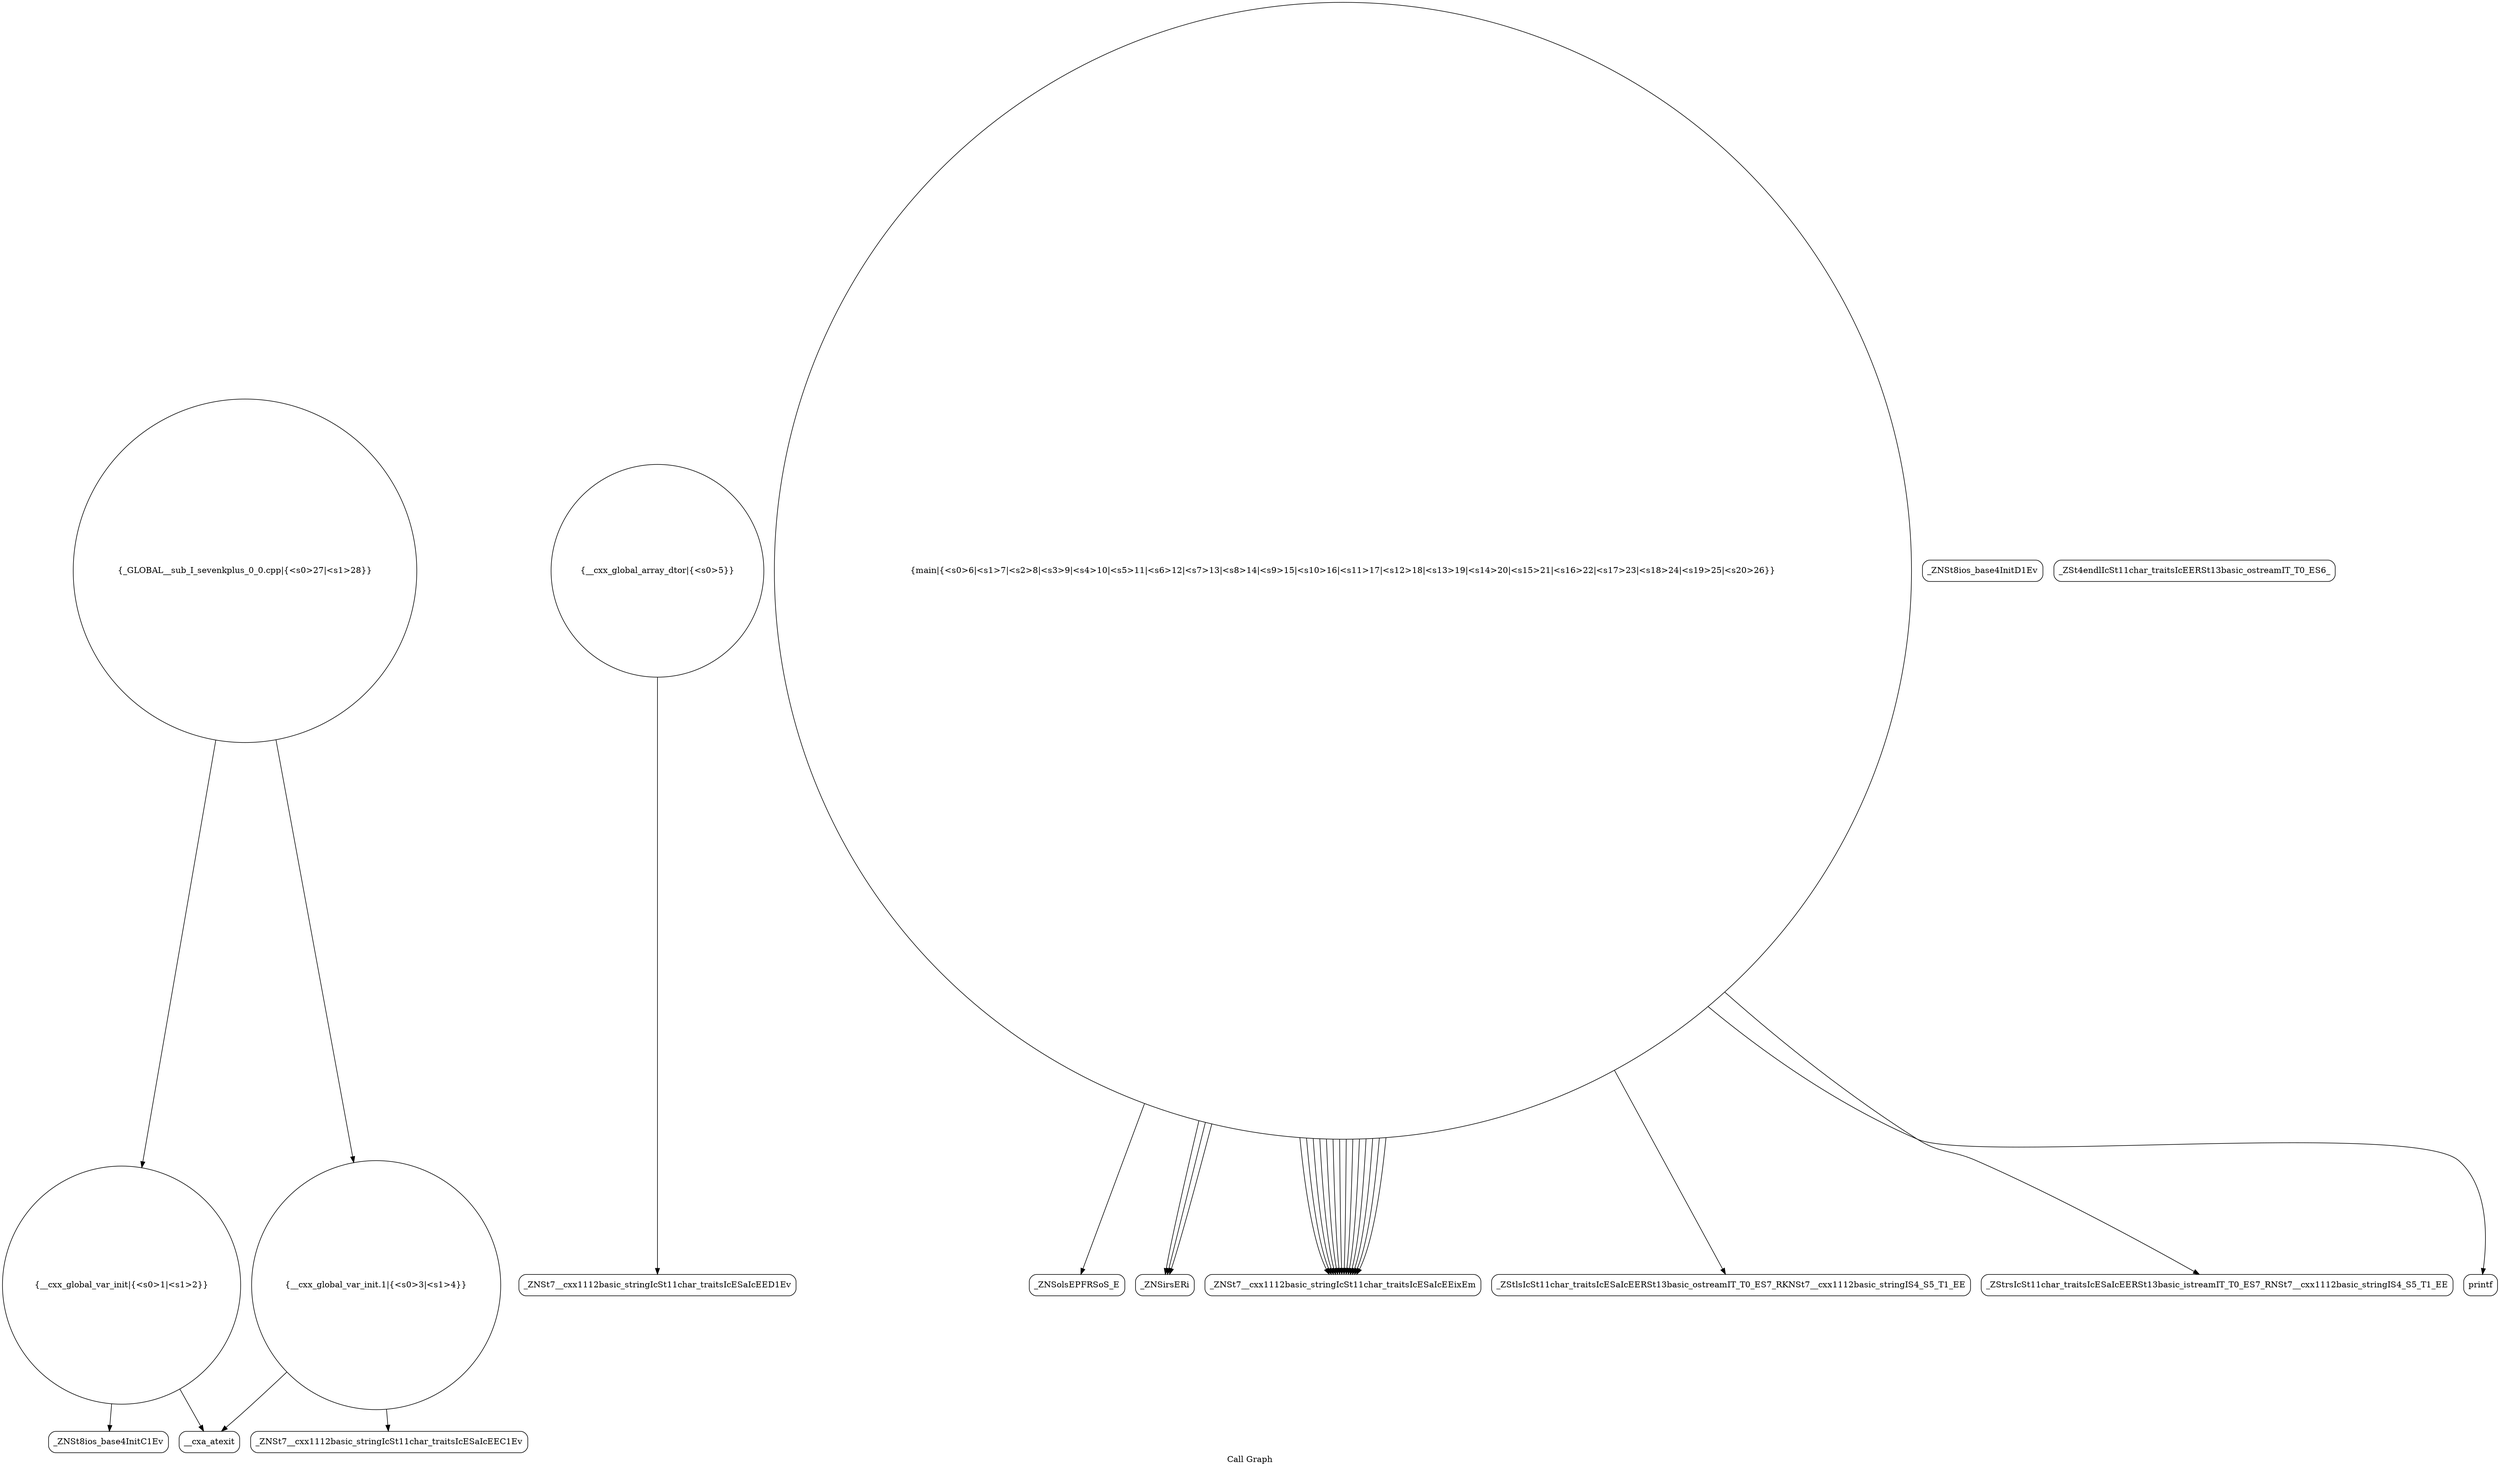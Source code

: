 digraph "Call Graph" {
	label="Call Graph";

	Node0x5616e32f1be0 [shape=record,shape=circle,label="{__cxx_global_var_init|{<s0>1|<s1>2}}"];
	Node0x5616e32f1be0:s0 -> Node0x5616e32f2070[color=black];
	Node0x5616e32f1be0:s1 -> Node0x5616e32f2170[color=black];
	Node0x5616e32f2370 [shape=record,shape=Mrecord,label="{_ZNSt7__cxx1112basic_stringIcSt11char_traitsIcESaIcEED1Ev}"];
	Node0x5616e32f26f0 [shape=record,shape=Mrecord,label="{_ZNSolsEPFRSoS_E}"];
	Node0x5616e32f20f0 [shape=record,shape=Mrecord,label="{_ZNSt8ios_base4InitD1Ev}"];
	Node0x5616e32f2470 [shape=record,shape=Mrecord,label="{_ZNSirsERi}"];
	Node0x5616e32f27f0 [shape=record,shape=circle,label="{_GLOBAL__sub_I_sevenkplus_0_0.cpp|{<s0>27|<s1>28}}"];
	Node0x5616e32f27f0:s0 -> Node0x5616e32f1be0[color=black];
	Node0x5616e32f27f0:s1 -> Node0x5616e32f21f0[color=black];
	Node0x5616e32f21f0 [shape=record,shape=circle,label="{__cxx_global_var_init.1|{<s0>3|<s1>4}}"];
	Node0x5616e32f21f0:s0 -> Node0x5616e32f2270[color=black];
	Node0x5616e32f21f0:s1 -> Node0x5616e32f2170[color=black];
	Node0x5616e32f2570 [shape=record,shape=Mrecord,label="{_ZNSt7__cxx1112basic_stringIcSt11char_traitsIcESaIcEEixEm}"];
	Node0x5616e32f22f0 [shape=record,shape=circle,label="{__cxx_global_array_dtor|{<s0>5}}"];
	Node0x5616e32f22f0:s0 -> Node0x5616e32f2370[color=black];
	Node0x5616e32f2670 [shape=record,shape=Mrecord,label="{_ZStlsIcSt11char_traitsIcESaIcEERSt13basic_ostreamIT_T0_ES7_RKNSt7__cxx1112basic_stringIS4_S5_T1_EE}"];
	Node0x5616e32f2070 [shape=record,shape=Mrecord,label="{_ZNSt8ios_base4InitC1Ev}"];
	Node0x5616e32f23f0 [shape=record,shape=circle,label="{main|{<s0>6|<s1>7|<s2>8|<s3>9|<s4>10|<s5>11|<s6>12|<s7>13|<s8>14|<s9>15|<s10>16|<s11>17|<s12>18|<s13>19|<s14>20|<s15>21|<s16>22|<s17>23|<s18>24|<s19>25|<s20>26}}"];
	Node0x5616e32f23f0:s0 -> Node0x5616e32f2470[color=black];
	Node0x5616e32f23f0:s1 -> Node0x5616e32f2470[color=black];
	Node0x5616e32f23f0:s2 -> Node0x5616e32f2470[color=black];
	Node0x5616e32f23f0:s3 -> Node0x5616e32f24f0[color=black];
	Node0x5616e32f23f0:s4 -> Node0x5616e32f2570[color=black];
	Node0x5616e32f23f0:s5 -> Node0x5616e32f2570[color=black];
	Node0x5616e32f23f0:s6 -> Node0x5616e32f2570[color=black];
	Node0x5616e32f23f0:s7 -> Node0x5616e32f2570[color=black];
	Node0x5616e32f23f0:s8 -> Node0x5616e32f2570[color=black];
	Node0x5616e32f23f0:s9 -> Node0x5616e32f2570[color=black];
	Node0x5616e32f23f0:s10 -> Node0x5616e32f2570[color=black];
	Node0x5616e32f23f0:s11 -> Node0x5616e32f2570[color=black];
	Node0x5616e32f23f0:s12 -> Node0x5616e32f2570[color=black];
	Node0x5616e32f23f0:s13 -> Node0x5616e32f2570[color=black];
	Node0x5616e32f23f0:s14 -> Node0x5616e32f2570[color=black];
	Node0x5616e32f23f0:s15 -> Node0x5616e32f2570[color=black];
	Node0x5616e32f23f0:s16 -> Node0x5616e32f2570[color=black];
	Node0x5616e32f23f0:s17 -> Node0x5616e32f2570[color=black];
	Node0x5616e32f23f0:s18 -> Node0x5616e32f25f0[color=black];
	Node0x5616e32f23f0:s19 -> Node0x5616e32f2670[color=black];
	Node0x5616e32f23f0:s20 -> Node0x5616e32f26f0[color=black];
	Node0x5616e32f2770 [shape=record,shape=Mrecord,label="{_ZSt4endlIcSt11char_traitsIcEERSt13basic_ostreamIT_T0_ES6_}"];
	Node0x5616e32f2170 [shape=record,shape=Mrecord,label="{__cxa_atexit}"];
	Node0x5616e32f24f0 [shape=record,shape=Mrecord,label="{_ZStrsIcSt11char_traitsIcESaIcEERSt13basic_istreamIT_T0_ES7_RNSt7__cxx1112basic_stringIS4_S5_T1_EE}"];
	Node0x5616e32f2270 [shape=record,shape=Mrecord,label="{_ZNSt7__cxx1112basic_stringIcSt11char_traitsIcESaIcEEC1Ev}"];
	Node0x5616e32f25f0 [shape=record,shape=Mrecord,label="{printf}"];
}
